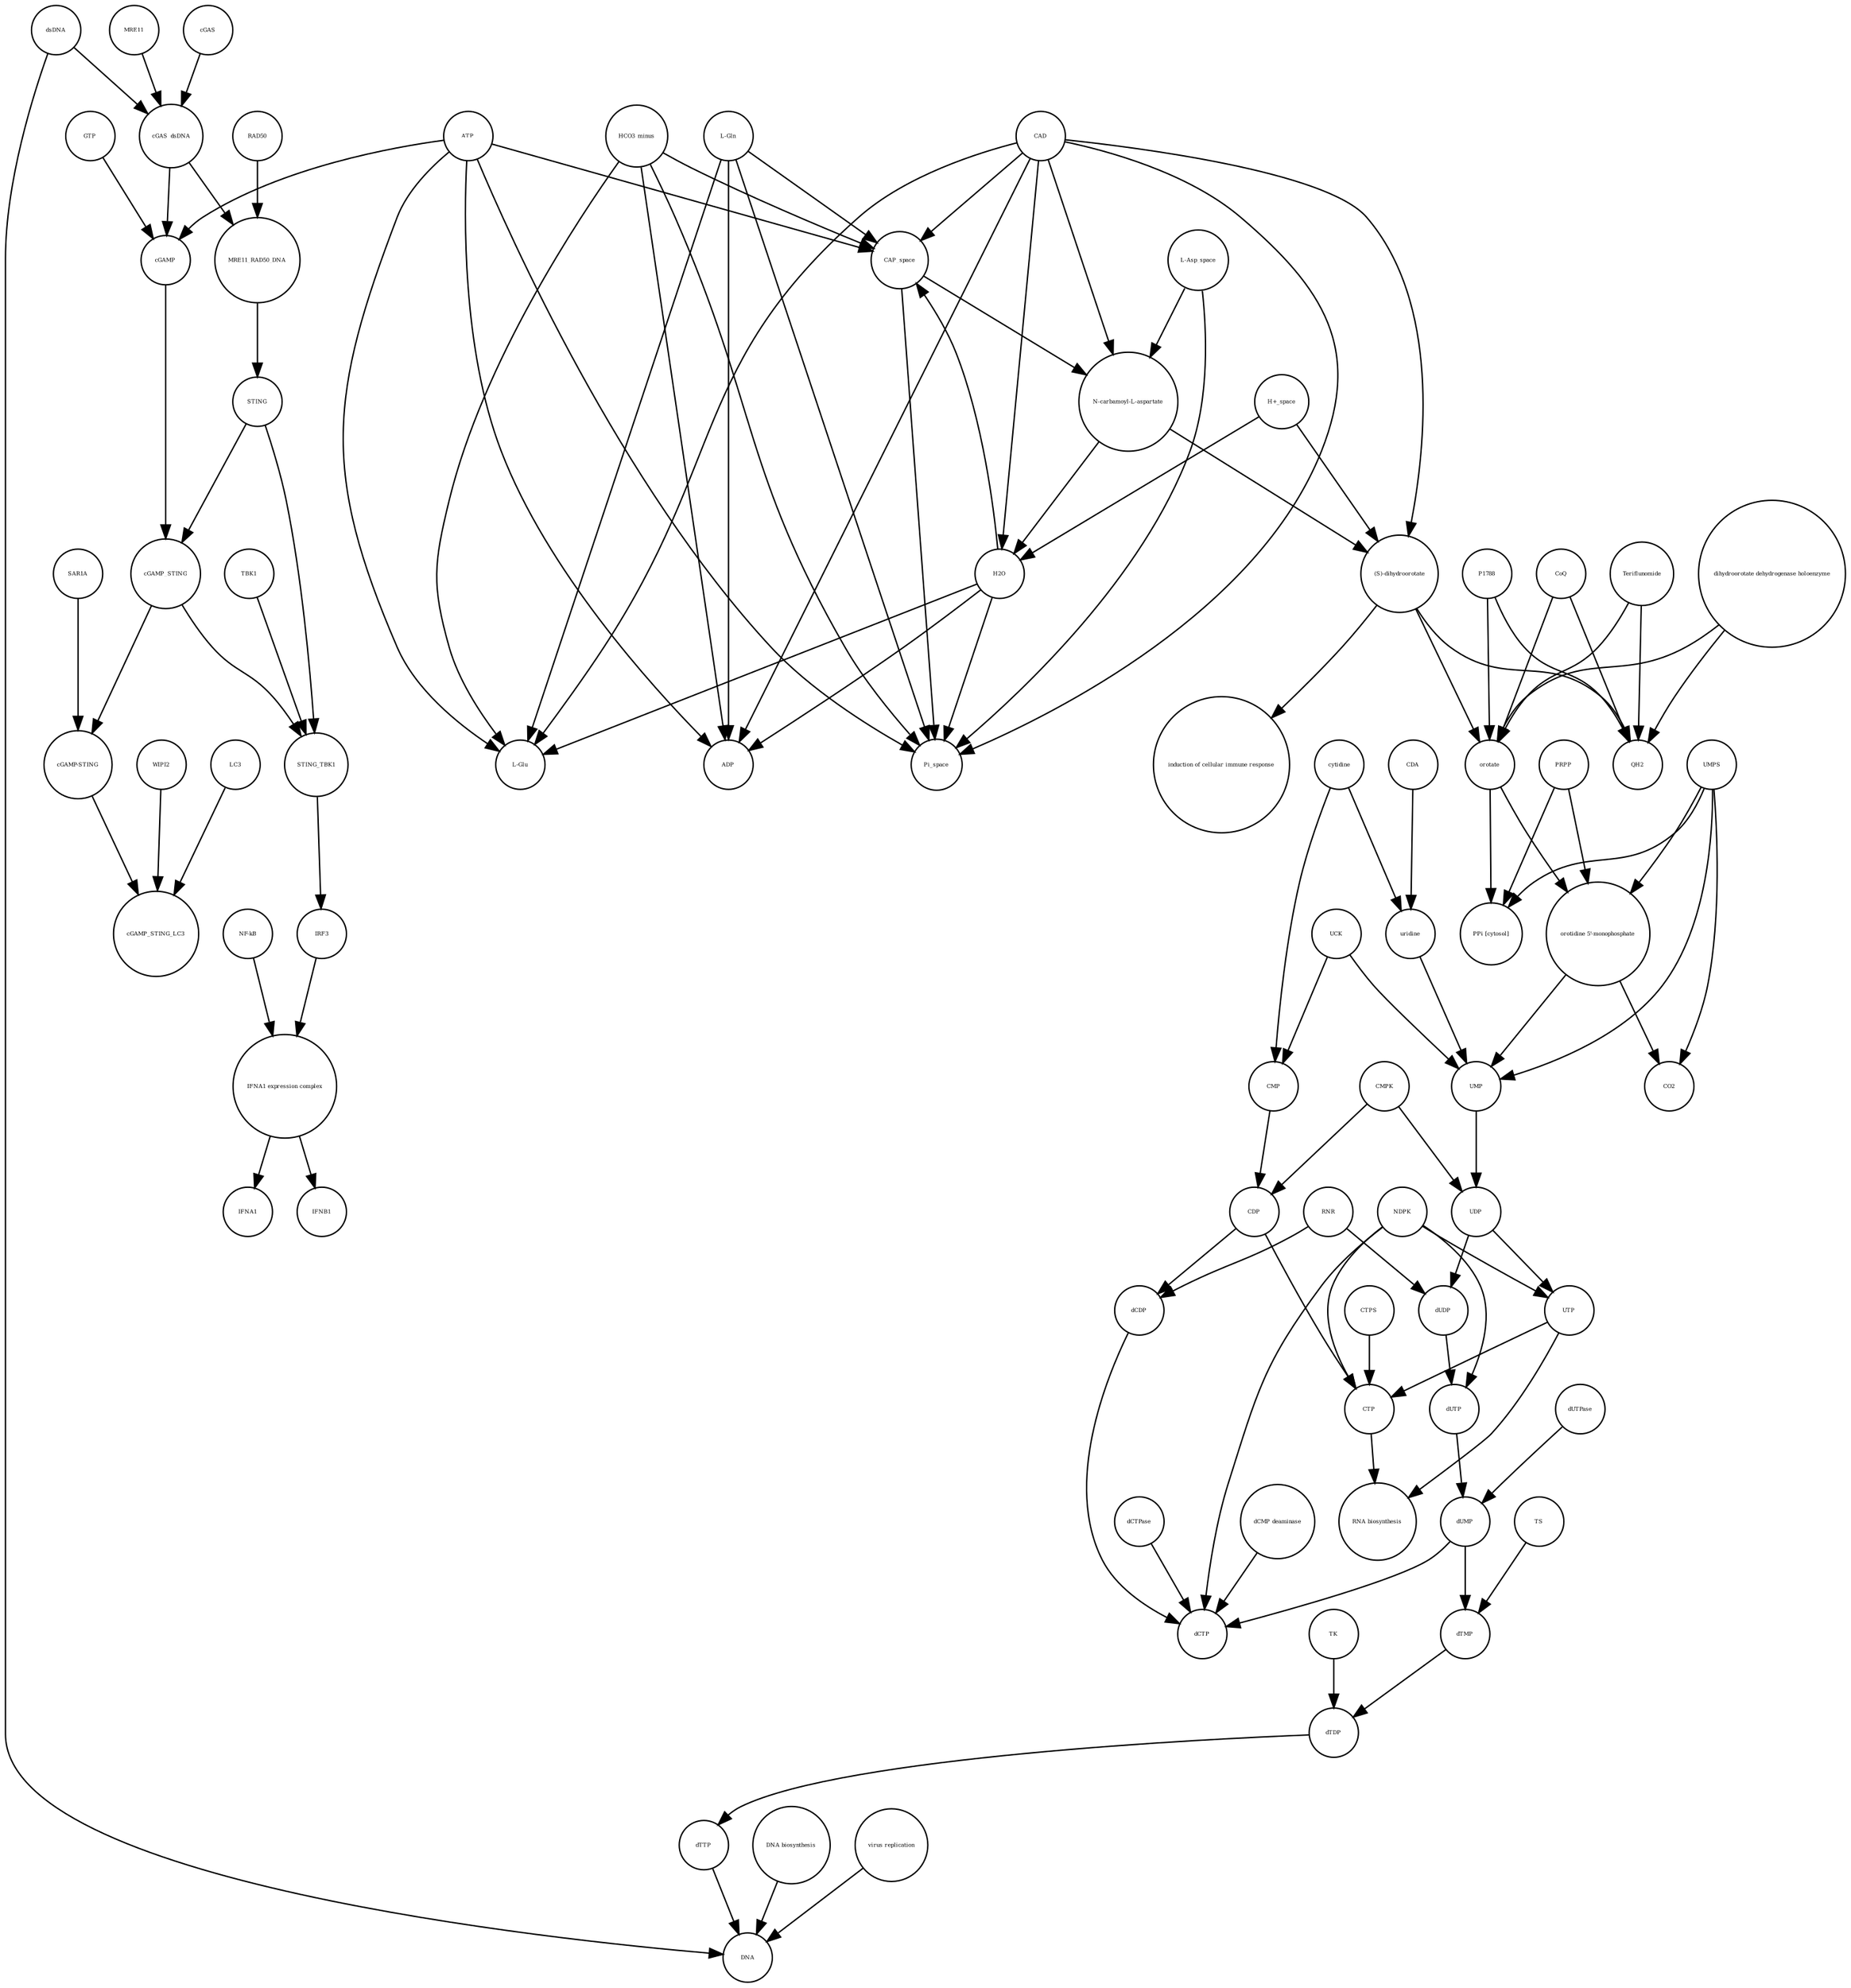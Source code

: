 strict digraph  {
UTP [annotation="", bipartite=0, cls="simple chemical", fontsize=4, label=UTP, shape=circle];
"RNA biosynthesis" [annotation="urn_miriam_obo.go_GO%3A0032774", bipartite=0, cls=phenotype, fontsize=4, label="RNA biosynthesis", shape=circle];
CTP [annotation="", bipartite=0, cls="simple chemical", fontsize=4, label=CTP, shape=circle];
"(S)-dihydroorotate" [annotation="", bipartite=0, cls="simple chemical", fontsize=4, label="(S)-dihydroorotate", shape=circle];
"induction of cellular immune response" [annotation="", bipartite=0, cls=phenotype, fontsize=4, label="induction of cellular immune response", shape=circle];
QH2 [annotation="", bipartite=0, cls="simple chemical", fontsize=4, label=QH2, shape=circle];
UMPS [annotation="", bipartite=0, cls="macromolecule multimer", fontsize=4, label=UMPS, shape=circle];
dTMP [annotation="", bipartite=0, cls="simple chemical", fontsize=4, label=dTMP, shape=circle];
"PPi [cytosol]" [annotation="", bipartite=0, cls="simple chemical", fontsize=4, label="PPi [cytosol]", shape=circle];
CDA [annotation="", bipartite=0, cls=macromolecule, fontsize=4, label=CDA, shape=circle];
CDP [annotation="", bipartite=0, cls="simple chemical", fontsize=4, label=CDP, shape=circle];
dsDNA [annotation="", bipartite=0, cls="simple chemical", fontsize=4, label=dsDNA, shape=circle];
DNA [annotation="", bipartite=0, cls="nucleic acid feature", fontsize=4, label=DNA, shape=circle];
HCO3_minus [annotation="", bipartite=0, cls="simple chemical", fontsize=4, label=HCO3_minus, shape=circle];
dCTPase [annotation="", bipartite=0, cls=macromolecule, fontsize=4, label=dCTPase, shape=circle];
uridine [annotation="", bipartite=0, cls="simple chemical", fontsize=4, label=uridine, shape=circle];
"dihydroorotate dehydrogenase holoenzyme" [annotation="", bipartite=0, cls="simple chemical", fontsize=4, label="dihydroorotate dehydrogenase holoenzyme", shape=circle];
cGAS_dsDNA [annotation="", bipartite=0, cls=complex, fontsize=4, label=cGAS_dsDNA, shape=circle];
H2O [annotation="", bipartite=0, cls="simple chemical", fontsize=4, label=H2O, shape=circle];
dUTPase [annotation="", bipartite=0, cls=macromolecule, fontsize=4, label=dUTPase, shape=circle];
CAD [annotation="", bipartite=0, cls=macromolecule, fontsize=4, label=CAD, shape=circle];
UCK [annotation="", bipartite=0, cls=macromolecule, fontsize=4, label=UCK, shape=circle];
STING [annotation="", bipartite=0, cls="macromolecule multimer", fontsize=4, label=STING, shape=circle];
IFNB1 [annotation="", bipartite=0, cls="nucleic acid feature", fontsize=4, label=IFNB1, shape=circle];
SAR1A [annotation="", bipartite=0, cls=macromolecule, fontsize=4, label=SAR1A, shape=circle];
"H+_space" [annotation="", bipartite=0, cls="simple chemical", fontsize=4, label="H+_space", shape=circle];
dTDP [annotation="", bipartite=0, cls="simple chemical", fontsize=4, label=dTDP, shape=circle];
RAD50 [annotation="", bipartite=0, cls="macromolecule multimer", fontsize=4, label=RAD50, shape=circle];
PRPP [annotation="", bipartite=0, cls="simple chemical", fontsize=4, label=PRPP, shape=circle];
ATP [annotation="", bipartite=0, cls="simple chemical", fontsize=4, label=ATP, shape=circle];
dCDP [annotation="", bipartite=0, cls="simple chemical", fontsize=4, label=dCDP, shape=circle];
cytidine [annotation="", bipartite=0, cls="simple chemical", fontsize=4, label=cytidine, shape=circle];
"L-Gln" [annotation="", bipartite=0, cls="simple chemical", fontsize=4, label="L-Gln", shape=circle];
Pi_space [annotation="", bipartite=0, cls="simple chemical", fontsize=4, label=Pi_space, shape=circle];
CAP_space [annotation="", bipartite=0, cls="simple chemical", fontsize=4, label=CAP_space, shape=circle];
RNR [annotation="", bipartite=0, cls=macromolecule, fontsize=4, label=RNR, shape=circle];
cGAS [annotation="", bipartite=0, cls=macromolecule, fontsize=4, label=cGAS, shape=circle];
NDPK [annotation="", bipartite=0, cls=macromolecule, fontsize=4, label=NDPK, shape=circle];
dUMP [annotation="", bipartite=0, cls="simple chemical", fontsize=4, label=dUMP, shape=circle];
CO2 [annotation="", bipartite=0, cls="simple chemical", fontsize=4, label=CO2, shape=circle];
dCTP [annotation="", bipartite=0, cls="simple chemical", fontsize=4, label=dCTP, shape=circle];
TBK1 [annotation="", bipartite=0, cls=macromolecule, fontsize=4, label=TBK1, shape=circle];
P1788 [annotation="", bipartite=0, cls="simple chemical", fontsize=4, label=P1788, shape=circle];
dTTP [annotation="", bipartite=0, cls="simple chemical", fontsize=4, label=dTTP, shape=circle];
UMP [annotation="", bipartite=0, cls="simple chemical", fontsize=4, label=UMP, shape=circle];
IRF3 [annotation="", bipartite=0, cls="macromolecule multimer", fontsize=4, label=IRF3, shape=circle];
CoQ [annotation="", bipartite=0, cls="simple chemical", fontsize=4, label=CoQ, shape=circle];
cGAMP [annotation="", bipartite=0, cls="simple chemical", fontsize=4, label=cGAMP, shape=circle];
"cGAMP-STING" [annotation="", bipartite=0, cls=complex, fontsize=4, label="cGAMP-STING", shape=circle];
MRE11 [annotation="", bipartite=0, cls="macromolecule multimer", fontsize=4, label=MRE11, shape=circle];
"dCMP deaminase" [annotation="", bipartite=0, cls=macromolecule, fontsize=4, label="dCMP deaminase", shape=circle];
"orotidine 5'-monophosphate" [annotation="", bipartite=0, cls="simple chemical", fontsize=4, label="orotidine 5'-monophosphate", shape=circle];
TS [annotation="", bipartite=0, cls=macromolecule, fontsize=4, label=TS, shape=circle];
"IFNA1 expression complex" [annotation="", bipartite=0, cls=complex, fontsize=4, label="IFNA1 expression complex", shape=circle];
"L-Asp_space" [annotation="", bipartite=0, cls="simple chemical", fontsize=4, label="L-Asp_space", shape=circle];
"L-Glu" [annotation="", bipartite=0, cls="simple chemical", fontsize=4, label="L-Glu", shape=circle];
dUDP [annotation="", bipartite=0, cls="simple chemical", fontsize=4, label=dUDP, shape=circle];
dUTP [annotation="", bipartite=0, cls="simple chemical", fontsize=4, label=dUTP, shape=circle];
"N-carbamoyl-L-aspartate" [annotation="", bipartite=0, cls="simple chemical", fontsize=4, label="N-carbamoyl-L-aspartate", shape=circle];
WIPI2 [annotation="", bipartite=0, cls=macromolecule, fontsize=4, label=WIPI2, shape=circle];
orotate [annotation="", bipartite=0, cls="simple chemical", fontsize=4, label=orotate, shape=circle];
CTPS [annotation="", bipartite=0, cls=macromolecule, fontsize=4, label=CTPS, shape=circle];
Teriflunomide [annotation="", bipartite=0, cls="simple chemical", fontsize=4, label=Teriflunomide, shape=circle];
cGAMP_STING_LC3 [annotation="", bipartite=0, cls=complex, fontsize=4, label=cGAMP_STING_LC3, shape=circle];
CMP [annotation="", bipartite=0, cls="simple chemical", fontsize=4, label=CMP, shape=circle];
MRE11_RAD50_DNA [annotation="", bipartite=0, cls=complex, fontsize=4, label=MRE11_RAD50_DNA, shape=circle];
LC3 [annotation="", bipartite=0, cls=macromolecule, fontsize=4, label=LC3, shape=circle];
"DNA biosynthesis" [annotation="urn_miriam_obo.go_GO%3A0071897", bipartite=0, cls=phenotype, fontsize=4, label="DNA biosynthesis", shape=circle];
STING_TBK1 [annotation="", bipartite=0, cls=complex, fontsize=4, label=STING_TBK1, shape=circle];
CMPK [annotation="", bipartite=0, cls=macromolecule, fontsize=4, label=CMPK, shape=circle];
"NF-kB" [annotation="", bipartite=0, cls=complex, fontsize=4, label="NF-kB", shape=circle];
"virus replication" [annotation="", bipartite=0, cls=phenotype, fontsize=4, label="virus replication", shape=circle];
UDP [annotation="", bipartite=0, cls="simple chemical", fontsize=4, label=UDP, shape=circle];
ADP [annotation="", bipartite=0, cls="simple chemical", fontsize=4, label=ADP, shape=circle];
cGAMP_STING [annotation="", bipartite=0, cls=complex, fontsize=4, label=cGAMP_STING, shape=circle];
TK [annotation="", bipartite=0, cls=macromolecule, fontsize=4, label=TK, shape=circle];
IFNA1 [annotation="", bipartite=0, cls="nucleic acid feature", fontsize=4, label=IFNA1, shape=circle];
GTP [annotation="", bipartite=0, cls="simple chemical", fontsize=4, label=GTP, shape=circle];
UTP -> "RNA biosynthesis"  [annotation="", interaction_type="necessary stimulation"];
UTP -> CTP  [annotation="", interaction_type=production];
CTP -> "RNA biosynthesis"  [annotation="", interaction_type="necessary stimulation"];
"(S)-dihydroorotate" -> "induction of cellular immune response"  [annotation="", interaction_type="necessary stimulation"];
"(S)-dihydroorotate" -> orotate  [annotation="", interaction_type=production];
"(S)-dihydroorotate" -> QH2  [annotation="", interaction_type=production];
UMPS -> CO2  [annotation=urn_miriam_reactome_REACT_1698, interaction_type=catalysis];
UMPS -> UMP  [annotation=urn_miriam_reactome_REACT_1698, interaction_type=catalysis];
UMPS -> "PPi [cytosol]"  [annotation=urn_miriam_reactome_REACT_1698, interaction_type=catalysis];
UMPS -> "orotidine 5'-monophosphate"  [annotation=urn_miriam_reactome_REACT_1698, interaction_type=catalysis];
dTMP -> dTDP  [annotation="", interaction_type=production];
CDA -> uridine  [annotation="", interaction_type=catalysis];
CDP -> CTP  [annotation="", interaction_type=production];
CDP -> dCDP  [annotation="", interaction_type=production];
dsDNA -> cGAS_dsDNA  [annotation="", interaction_type=production];
dsDNA -> DNA  [annotation="", interaction_type=production];
HCO3_minus -> "L-Glu"  [annotation="", interaction_type=production];
HCO3_minus -> Pi_space  [annotation="", interaction_type=production];
HCO3_minus -> CAP_space  [annotation="", interaction_type=production];
HCO3_minus -> ADP  [annotation="", interaction_type=production];
dCTPase -> dCTP  [annotation="", interaction_type=catalysis];
uridine -> UMP  [annotation="", interaction_type=production];
"dihydroorotate dehydrogenase holoenzyme" -> orotate  [annotation=urn_miriam_reactome_REACT_1698, interaction_type=catalysis];
"dihydroorotate dehydrogenase holoenzyme" -> QH2  [annotation=urn_miriam_reactome_REACT_1698, interaction_type=catalysis];
cGAS_dsDNA -> MRE11_RAD50_DNA  [annotation="", interaction_type=production];
cGAS_dsDNA -> cGAMP  [annotation="", interaction_type=catalysis];
H2O -> "L-Glu"  [annotation="", interaction_type=production];
H2O -> Pi_space  [annotation="", interaction_type=production];
H2O -> CAP_space  [annotation="", interaction_type=production];
H2O -> ADP  [annotation="", interaction_type=production];
dUTPase -> dUMP  [annotation="", interaction_type=catalysis];
CAD -> Pi_space  [annotation=urn_miriam_reactome_REACT_1698, interaction_type=catalysis];
CAD -> "N-carbamoyl-L-aspartate"  [annotation=urn_miriam_reactome_REACT_1698, interaction_type=catalysis];
CAD -> "(S)-dihydroorotate"  [annotation=urn_miriam_reactome_REACT_1698, interaction_type=catalysis];
CAD -> H2O  [annotation=urn_miriam_reactome_REACT_1698, interaction_type=catalysis];
CAD -> "L-Glu"  [annotation=urn_miriam_reactome_REACT_1698, interaction_type=catalysis];
CAD -> CAP_space  [annotation=urn_miriam_reactome_REACT_1698, interaction_type=catalysis];
CAD -> ADP  [annotation=urn_miriam_reactome_REACT_1698, interaction_type=catalysis];
UCK -> CMP  [annotation="", interaction_type=catalysis];
UCK -> UMP  [annotation="", interaction_type=catalysis];
STING -> STING_TBK1  [annotation="", interaction_type=production];
STING -> cGAMP_STING  [annotation="", interaction_type=production];
SAR1A -> "cGAMP-STING"  [annotation="", interaction_type=catalysis];
"H+_space" -> "(S)-dihydroorotate"  [annotation="", interaction_type=production];
"H+_space" -> H2O  [annotation="", interaction_type=production];
dTDP -> dTTP  [annotation="", interaction_type=production];
RAD50 -> MRE11_RAD50_DNA  [annotation="", interaction_type=production];
PRPP -> "PPi [cytosol]"  [annotation="", interaction_type=production];
PRPP -> "orotidine 5'-monophosphate"  [annotation="", interaction_type=production];
ATP -> cGAMP  [annotation="", interaction_type=production];
ATP -> "L-Glu"  [annotation="", interaction_type=production];
ATP -> Pi_space  [annotation="", interaction_type=production];
ATP -> CAP_space  [annotation="", interaction_type=production];
ATP -> ADP  [annotation="", interaction_type=production];
dCDP -> dCTP  [annotation="", interaction_type=production];
cytidine -> CMP  [annotation="", interaction_type=production];
cytidine -> uridine  [annotation="", interaction_type=production];
"L-Gln" -> "L-Glu"  [annotation="", interaction_type=production];
"L-Gln" -> Pi_space  [annotation="", interaction_type=production];
"L-Gln" -> CAP_space  [annotation="", interaction_type=production];
"L-Gln" -> ADP  [annotation="", interaction_type=production];
CAP_space -> "N-carbamoyl-L-aspartate"  [annotation="", interaction_type=production];
CAP_space -> Pi_space  [annotation="", interaction_type=production];
RNR -> dCDP  [annotation="", interaction_type=catalysis];
RNR -> dUDP  [annotation="", interaction_type=catalysis];
cGAS -> cGAS_dsDNA  [annotation="", interaction_type=production];
NDPK -> CTP  [annotation="", interaction_type=catalysis];
NDPK -> UTP  [annotation="", interaction_type=catalysis];
NDPK -> dUTP  [annotation="", interaction_type=catalysis];
NDPK -> dCTP  [annotation="", interaction_type=catalysis];
dUMP -> dTMP  [annotation="", interaction_type=production];
dUMP -> dCTP  [annotation="", interaction_type=production];
TBK1 -> STING_TBK1  [annotation="", interaction_type=production];
P1788 -> orotate  [annotation=urn_miriam_reactome_REACT_1698, interaction_type=inhibition];
P1788 -> QH2  [annotation=urn_miriam_reactome_REACT_1698, interaction_type=inhibition];
dTTP -> DNA  [annotation="", interaction_type=production];
UMP -> UDP  [annotation="", interaction_type=production];
IRF3 -> "IFNA1 expression complex"  [annotation="", interaction_type=production];
CoQ -> orotate  [annotation="", interaction_type=production];
CoQ -> QH2  [annotation="", interaction_type=production];
cGAMP -> cGAMP_STING  [annotation="", interaction_type=production];
"cGAMP-STING" -> cGAMP_STING_LC3  [annotation="", interaction_type=production];
MRE11 -> cGAS_dsDNA  [annotation="", interaction_type=production];
"dCMP deaminase" -> dCTP  [annotation="", interaction_type=catalysis];
"orotidine 5'-monophosphate" -> CO2  [annotation="", interaction_type=production];
"orotidine 5'-monophosphate" -> UMP  [annotation="", interaction_type=production];
TS -> dTMP  [annotation="", interaction_type=catalysis];
"IFNA1 expression complex" -> IFNB1  [annotation="", interaction_type=stimulation];
"IFNA1 expression complex" -> IFNA1  [annotation="", interaction_type=stimulation];
"L-Asp_space" -> "N-carbamoyl-L-aspartate"  [annotation="", interaction_type=production];
"L-Asp_space" -> Pi_space  [annotation="", interaction_type=production];
dUDP -> dUTP  [annotation="", interaction_type=production];
dUTP -> dUMP  [annotation="", interaction_type=production];
"N-carbamoyl-L-aspartate" -> "(S)-dihydroorotate"  [annotation="", interaction_type=production];
"N-carbamoyl-L-aspartate" -> H2O  [annotation="", interaction_type=production];
WIPI2 -> cGAMP_STING_LC3  [annotation="", interaction_type=catalysis];
orotate -> "PPi [cytosol]"  [annotation="", interaction_type=production];
orotate -> "orotidine 5'-monophosphate"  [annotation="", interaction_type=production];
CTPS -> CTP  [annotation="", interaction_type=catalysis];
Teriflunomide -> orotate  [annotation=urn_miriam_reactome_REACT_1698, interaction_type=inhibition];
Teriflunomide -> QH2  [annotation=urn_miriam_reactome_REACT_1698, interaction_type=inhibition];
CMP -> CDP  [annotation="", interaction_type=production];
MRE11_RAD50_DNA -> STING  [annotation="", interaction_type=catalysis];
LC3 -> cGAMP_STING_LC3  [annotation="", interaction_type=production];
"DNA biosynthesis" -> DNA  [annotation="", interaction_type=catalysis];
STING_TBK1 -> IRF3  [annotation="", interaction_type=catalysis];
CMPK -> CDP  [annotation="", interaction_type=catalysis];
CMPK -> UDP  [annotation="", interaction_type=catalysis];
"NF-kB" -> "IFNA1 expression complex"  [annotation="", interaction_type=production];
"virus replication" -> DNA  [annotation="", interaction_type=inhibition];
UDP -> UTP  [annotation="", interaction_type=production];
UDP -> dUDP  [annotation="", interaction_type=production];
cGAMP_STING -> STING_TBK1  [annotation="", interaction_type=production];
cGAMP_STING -> "cGAMP-STING"  [annotation="", interaction_type=production];
TK -> dTDP  [annotation="", interaction_type=catalysis];
GTP -> cGAMP  [annotation="", interaction_type=production];
}
